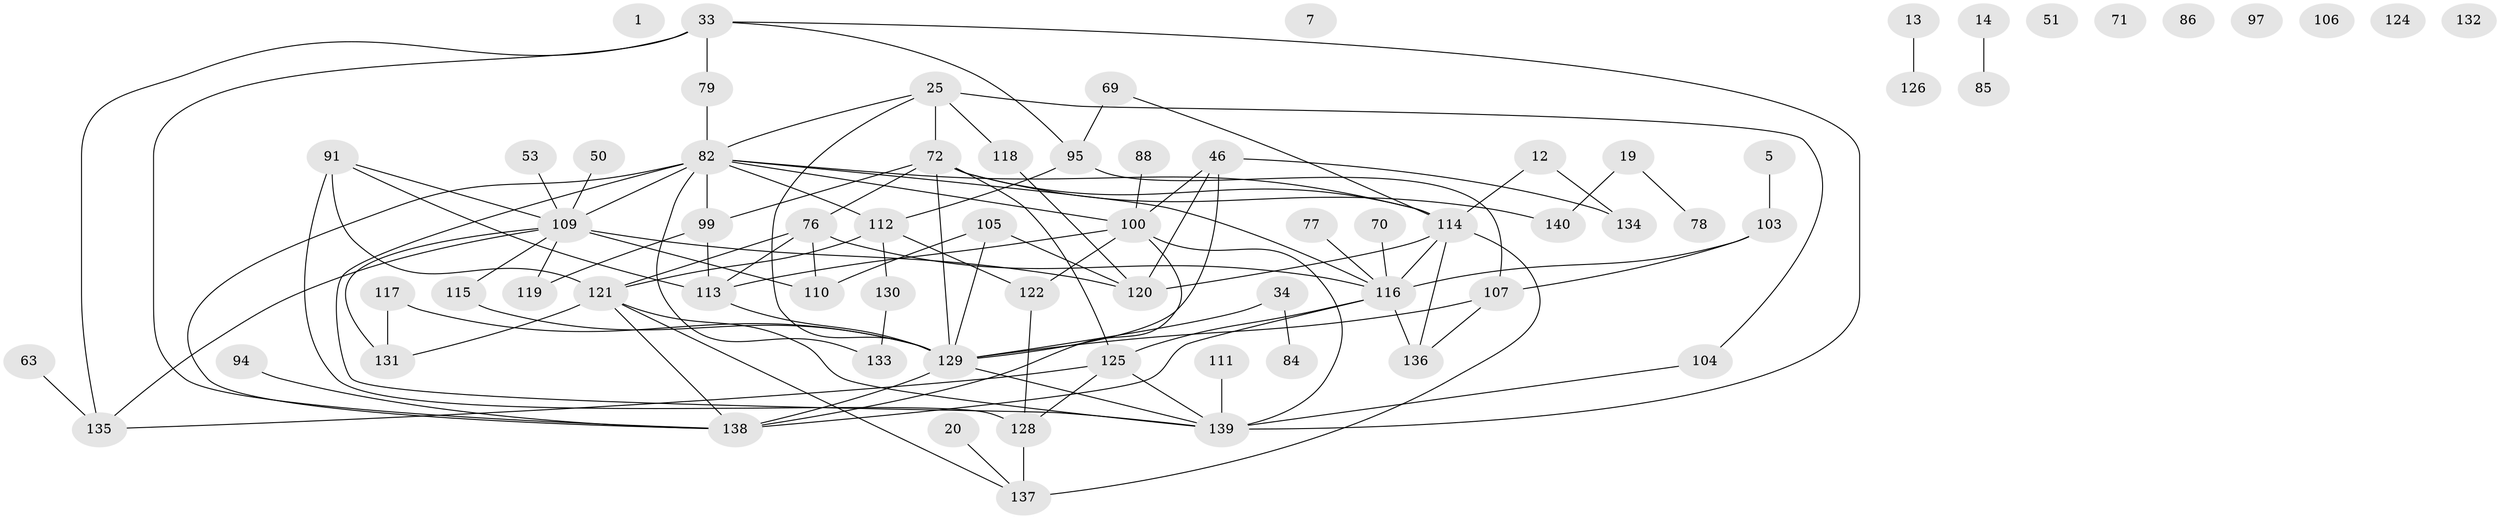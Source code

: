 // original degree distribution, {0: 0.06428571428571428, 4: 0.20714285714285716, 1: 0.17142857142857143, 3: 0.18571428571428572, 2: 0.22857142857142856, 5: 0.1, 6: 0.03571428571428571, 8: 0.007142857142857143}
// Generated by graph-tools (version 1.1) at 2025/44/03/04/25 21:44:10]
// undirected, 70 vertices, 107 edges
graph export_dot {
graph [start="1"]
  node [color=gray90,style=filled];
  1;
  5;
  7;
  12;
  13;
  14;
  19;
  20;
  25;
  33 [super="+30"];
  34;
  46;
  50;
  51;
  53;
  63;
  69;
  70;
  71;
  72 [super="+2"];
  76 [super="+17"];
  77;
  78;
  79;
  82 [super="+28+58+74"];
  84;
  85;
  86;
  88;
  91;
  94 [super="+3"];
  95;
  97;
  99 [super="+73"];
  100 [super="+64+66"];
  103;
  104;
  105;
  106;
  107 [super="+45"];
  109 [super="+43"];
  110 [super="+31"];
  111;
  112 [super="+102"];
  113 [super="+65"];
  114 [super="+56+90+89"];
  115;
  116 [super="+108"];
  117 [super="+52"];
  118;
  119;
  120 [super="+93"];
  121 [super="+40+87"];
  122 [super="+75"];
  124;
  125 [super="+92"];
  126;
  128 [super="+15+4+48"];
  129 [super="+101+123"];
  130;
  131 [super="+127"];
  132;
  133 [super="+81"];
  134;
  135 [super="+96+60"];
  136 [super="+49"];
  137 [super="+83"];
  138 [super="+42"];
  139 [super="+98"];
  140;
  5 -- 103;
  12 -- 134;
  12 -- 114;
  13 -- 126;
  14 -- 85;
  19 -- 78;
  19 -- 140;
  20 -- 137;
  25 -- 72 [weight=2];
  25 -- 104;
  25 -- 118;
  25 -- 82;
  25 -- 129;
  33 -- 79;
  33 -- 135;
  33 -- 139 [weight=2];
  33 -- 95;
  33 -- 138 [weight=2];
  34 -- 84;
  34 -- 129;
  46 -- 134;
  46 -- 120;
  46 -- 129;
  46 -- 100;
  50 -- 109;
  53 -- 109;
  63 -- 135;
  69 -- 95;
  69 -- 114;
  70 -- 116;
  72 -- 76;
  72 -- 140;
  72 -- 129;
  72 -- 99;
  72 -- 125;
  72 -- 114;
  76 -- 110;
  76 -- 113;
  76 -- 116;
  76 -- 121;
  77 -- 116;
  79 -- 82;
  82 -- 109 [weight=2];
  82 -- 138;
  82 -- 133;
  82 -- 139;
  82 -- 112;
  82 -- 114 [weight=2];
  82 -- 116;
  82 -- 100;
  82 -- 99;
  88 -- 100;
  91 -- 113;
  91 -- 121 [weight=2];
  91 -- 128;
  91 -- 109;
  94 -- 138;
  95 -- 107;
  95 -- 112;
  99 -- 113;
  99 -- 119;
  100 -- 138 [weight=2];
  100 -- 113 [weight=3];
  100 -- 139;
  100 -- 122;
  103 -- 107 [weight=2];
  103 -- 116 [weight=2];
  104 -- 139;
  105 -- 110 [weight=2];
  105 -- 120;
  105 -- 129;
  107 -- 129 [weight=2];
  107 -- 136;
  109 -- 115;
  109 -- 131;
  109 -- 110;
  109 -- 119;
  109 -- 120 [weight=2];
  109 -- 135;
  111 -- 139;
  112 -- 121;
  112 -- 122;
  112 -- 130;
  113 -- 129;
  114 -- 136;
  114 -- 120;
  114 -- 137;
  114 -- 116;
  115 -- 129;
  116 -- 136 [weight=2];
  116 -- 138 [weight=2];
  116 -- 125;
  117 -- 129;
  117 -- 131;
  118 -- 120;
  121 -- 139;
  121 -- 137;
  121 -- 138;
  121 -- 131;
  122 -- 128;
  125 -- 128;
  125 -- 135;
  125 -- 139;
  128 -- 137 [weight=2];
  129 -- 138 [weight=2];
  129 -- 139;
  130 -- 133;
}
